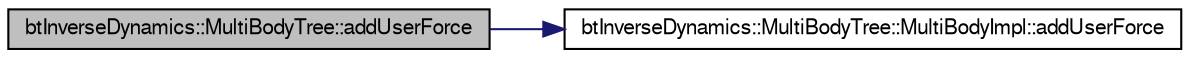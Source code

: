 digraph G
{
  bgcolor="transparent";
  edge [fontname="FreeSans",fontsize=10,labelfontname="FreeSans",labelfontsize=10];
  node [fontname="FreeSans",fontsize=10,shape=record];
  rankdir=LR;
  Node1 [label="btInverseDynamics::MultiBodyTree::addUserForce",height=0.2,width=0.4,color="black", fillcolor="grey75", style="filled" fontcolor="black"];
  Node1 -> Node2 [color="midnightblue",fontsize=10,style="solid"];
  Node2 [label="btInverseDynamics::MultiBodyTree::MultiBodyImpl::addUserForce",height=0.2,width=0.4,color="black",URL="$classbt_inverse_dynamics_1_1_multi_body_tree_1_1_multi_body_impl.html#4f1786c829da5d57e4758437a38b469c"];
}
